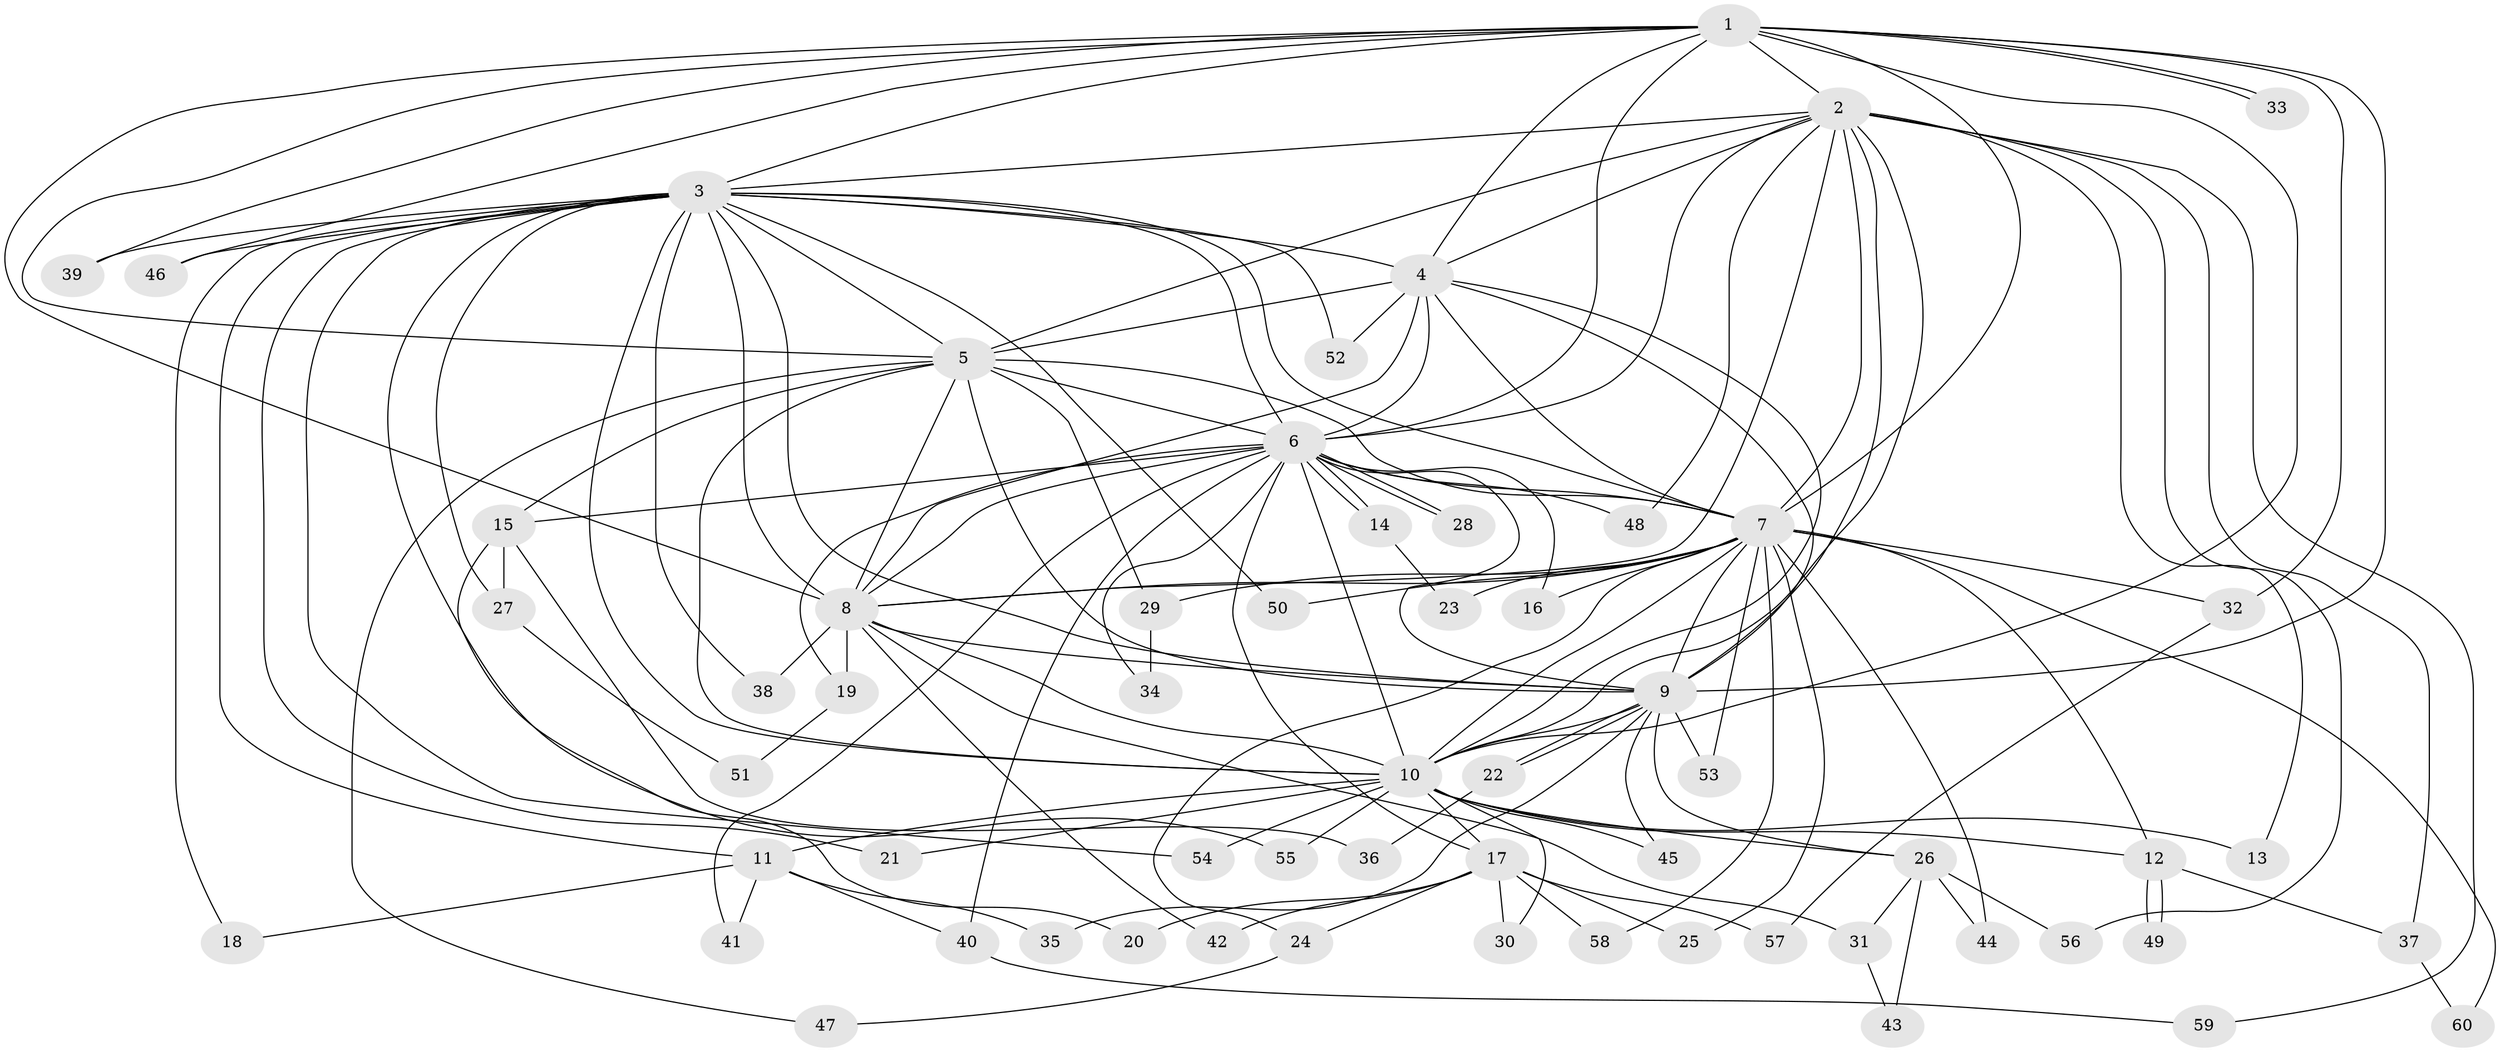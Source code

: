 // coarse degree distribution, {9: 0.03333333333333333, 18: 0.03333333333333333, 1: 0.36666666666666664, 2: 0.4, 13: 0.03333333333333333, 7: 0.03333333333333333, 4: 0.03333333333333333, 5: 0.03333333333333333, 3: 0.03333333333333333}
// Generated by graph-tools (version 1.1) at 2025/46/03/04/25 21:46:32]
// undirected, 60 vertices, 145 edges
graph export_dot {
graph [start="1"]
  node [color=gray90,style=filled];
  1;
  2;
  3;
  4;
  5;
  6;
  7;
  8;
  9;
  10;
  11;
  12;
  13;
  14;
  15;
  16;
  17;
  18;
  19;
  20;
  21;
  22;
  23;
  24;
  25;
  26;
  27;
  28;
  29;
  30;
  31;
  32;
  33;
  34;
  35;
  36;
  37;
  38;
  39;
  40;
  41;
  42;
  43;
  44;
  45;
  46;
  47;
  48;
  49;
  50;
  51;
  52;
  53;
  54;
  55;
  56;
  57;
  58;
  59;
  60;
  1 -- 2;
  1 -- 3;
  1 -- 4;
  1 -- 5;
  1 -- 6;
  1 -- 7;
  1 -- 8;
  1 -- 9;
  1 -- 10;
  1 -- 32;
  1 -- 33;
  1 -- 33;
  1 -- 39;
  1 -- 46;
  2 -- 3;
  2 -- 4;
  2 -- 5;
  2 -- 6;
  2 -- 7;
  2 -- 8;
  2 -- 9;
  2 -- 10;
  2 -- 13;
  2 -- 37;
  2 -- 48;
  2 -- 56;
  2 -- 59;
  3 -- 4;
  3 -- 5;
  3 -- 6;
  3 -- 7;
  3 -- 8;
  3 -- 9;
  3 -- 10;
  3 -- 11;
  3 -- 18;
  3 -- 21;
  3 -- 27;
  3 -- 38;
  3 -- 39;
  3 -- 46;
  3 -- 50;
  3 -- 52;
  3 -- 54;
  3 -- 55;
  4 -- 5;
  4 -- 6;
  4 -- 7;
  4 -- 8;
  4 -- 9;
  4 -- 10;
  4 -- 52;
  5 -- 6;
  5 -- 7;
  5 -- 8;
  5 -- 9;
  5 -- 10;
  5 -- 15;
  5 -- 29;
  5 -- 47;
  6 -- 7;
  6 -- 8;
  6 -- 9;
  6 -- 10;
  6 -- 14;
  6 -- 14;
  6 -- 15;
  6 -- 16;
  6 -- 17;
  6 -- 19;
  6 -- 28;
  6 -- 28;
  6 -- 34;
  6 -- 40;
  6 -- 41;
  6 -- 48;
  7 -- 8;
  7 -- 9;
  7 -- 10;
  7 -- 12;
  7 -- 16;
  7 -- 23;
  7 -- 24;
  7 -- 25;
  7 -- 29;
  7 -- 32;
  7 -- 44;
  7 -- 50;
  7 -- 53;
  7 -- 58;
  7 -- 60;
  8 -- 9;
  8 -- 10;
  8 -- 19;
  8 -- 31;
  8 -- 38;
  8 -- 42;
  9 -- 10;
  9 -- 22;
  9 -- 22;
  9 -- 26;
  9 -- 35;
  9 -- 45;
  9 -- 53;
  10 -- 11;
  10 -- 12;
  10 -- 13;
  10 -- 17;
  10 -- 21;
  10 -- 26;
  10 -- 30;
  10 -- 45;
  10 -- 54;
  10 -- 55;
  11 -- 18;
  11 -- 35;
  11 -- 40;
  11 -- 41;
  12 -- 37;
  12 -- 49;
  12 -- 49;
  14 -- 23;
  15 -- 20;
  15 -- 27;
  15 -- 36;
  17 -- 20;
  17 -- 24;
  17 -- 25;
  17 -- 30;
  17 -- 42;
  17 -- 57;
  17 -- 58;
  19 -- 51;
  22 -- 36;
  24 -- 47;
  26 -- 31;
  26 -- 43;
  26 -- 44;
  26 -- 56;
  27 -- 51;
  29 -- 34;
  31 -- 43;
  32 -- 57;
  37 -- 60;
  40 -- 59;
}
